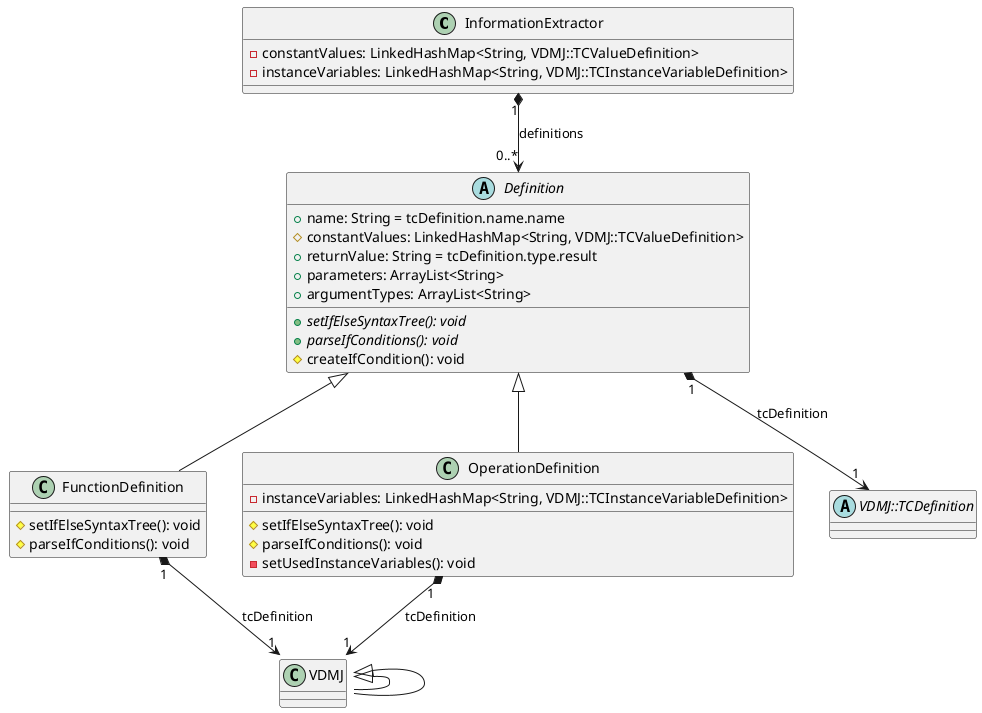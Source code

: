 @startuml Definition

class InformationExtractor{
     - constantValues: LinkedHashMap<String, VDMJ::TCValueDefinition>
     - instanceVariables: LinkedHashMap<String, VDMJ::TCInstanceVariableDefinition>

}

abstract class Definition{
     + name: String = tcDefinition.name.name
     # constantValues: LinkedHashMap<String, VDMJ::TCValueDefinition>
     + returnValue: String = tcDefinition.type.result
     + parameters: ArrayList<String>
     + argumentTypes: ArrayList<String>
     + {abstract} setIfElseSyntaxTree(): void
     + {abstract} parseIfConditions(): void
     # createIfCondition(): void
}

class FunctionDefinition{
     # setIfElseSyntaxTree(): void
     # parseIfConditions(): void
}

class OperationDefinition{
     - instanceVariables: LinkedHashMap<String, VDMJ::TCInstanceVariableDefinition>
     # setIfElseSyntaxTree(): void
     # parseIfConditions(): void
     - setUsedInstanceVariables(): void
}
'note left: tcDefinition->oclIsTypeOf(TCExplicitOperationDefinition)

' left to right direction
VDMJ::TCDefinition <|-- VDMJ::TCExplicitFunctionDefinition
VDMJ::TCDefinition <|-- VDMJ::TCExplicitOperationDefinition

abstract class VDMJ::TCDefinition

Definition "1" *--> "1" VDMJ::TCDefinition: tcDefinition
Definition <|-- FunctionDefinition
Definition <|-- OperationDefinition

FunctionDefinition "1" *--> "1" VDMJ::TCExplicitFunctionDefinition: tcDefinition
OperationDefinition "1" *--> "1" VDMJ::TCExplicitOperationDefinition: tcDefinition

InformationExtractor "1" *--> "0..*" Definition: definitions

@enduml